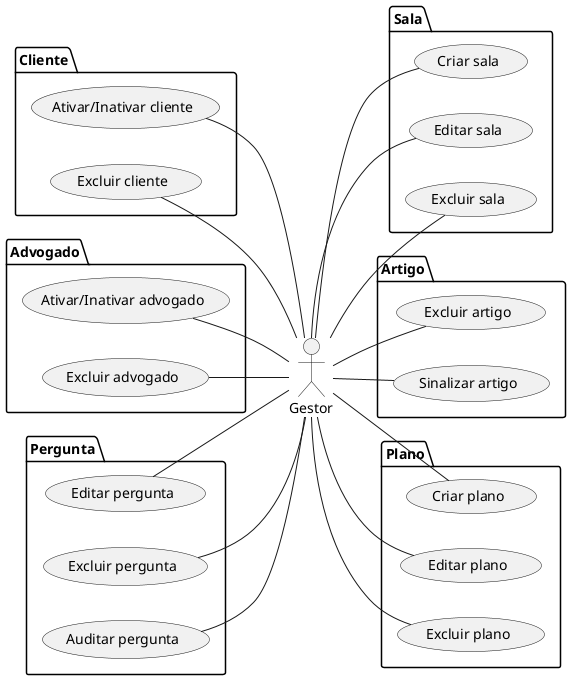 @startuml gestor

left to right direction

package Cliente {
    usecase "Ativar/Inativar cliente" as ativarInativarCliente
    usecase "Excluir cliente" as excluirCliente
}

package Advogado {
    usecase "Ativar/Inativar advogado" as ativarInativarAdvogado
    usecase "Excluir advogado" as excluirAdvogado
}

package Pergunta {
    usecase "Editar pergunta" as editarPergunta
    usecase "Excluir pergunta" as excluirPergunta
    usecase "Auditar pergunta" as auditarPergunta
}

package Sala {
    usecase "Criar sala" as criarSala
    usecase "Editar sala" as editarSala
    usecase "Excluir sala" as excluirSala
}

package Artigo {
    usecase "Excluir artigo" as excluirArtigo
    usecase "Sinalizar artigo" as sinalizarArtigo
}

package Plano {
    usecase "Criar plano" as criarPlano
    usecase "Editar plano" as editarPlano
    usecase "Excluir plano" as excluirPlano
}

actor "Gestor" as gestor

ativarInativarCliente -- gestor
excluirCliente -- gestor
ativarInativarAdvogado -- gestor
excluirAdvogado -- gestor
editarPergunta -- gestor
excluirPergunta -- gestor
auditarPergunta -- gestor
gestor -- criarSala
gestor -- editarSala
gestor -- excluirSala
gestor -- excluirArtigo
gestor -- sinalizarArtigo
gestor -- criarPlano
gestor -- editarPlano
gestor -- excluirPlano

@enduml